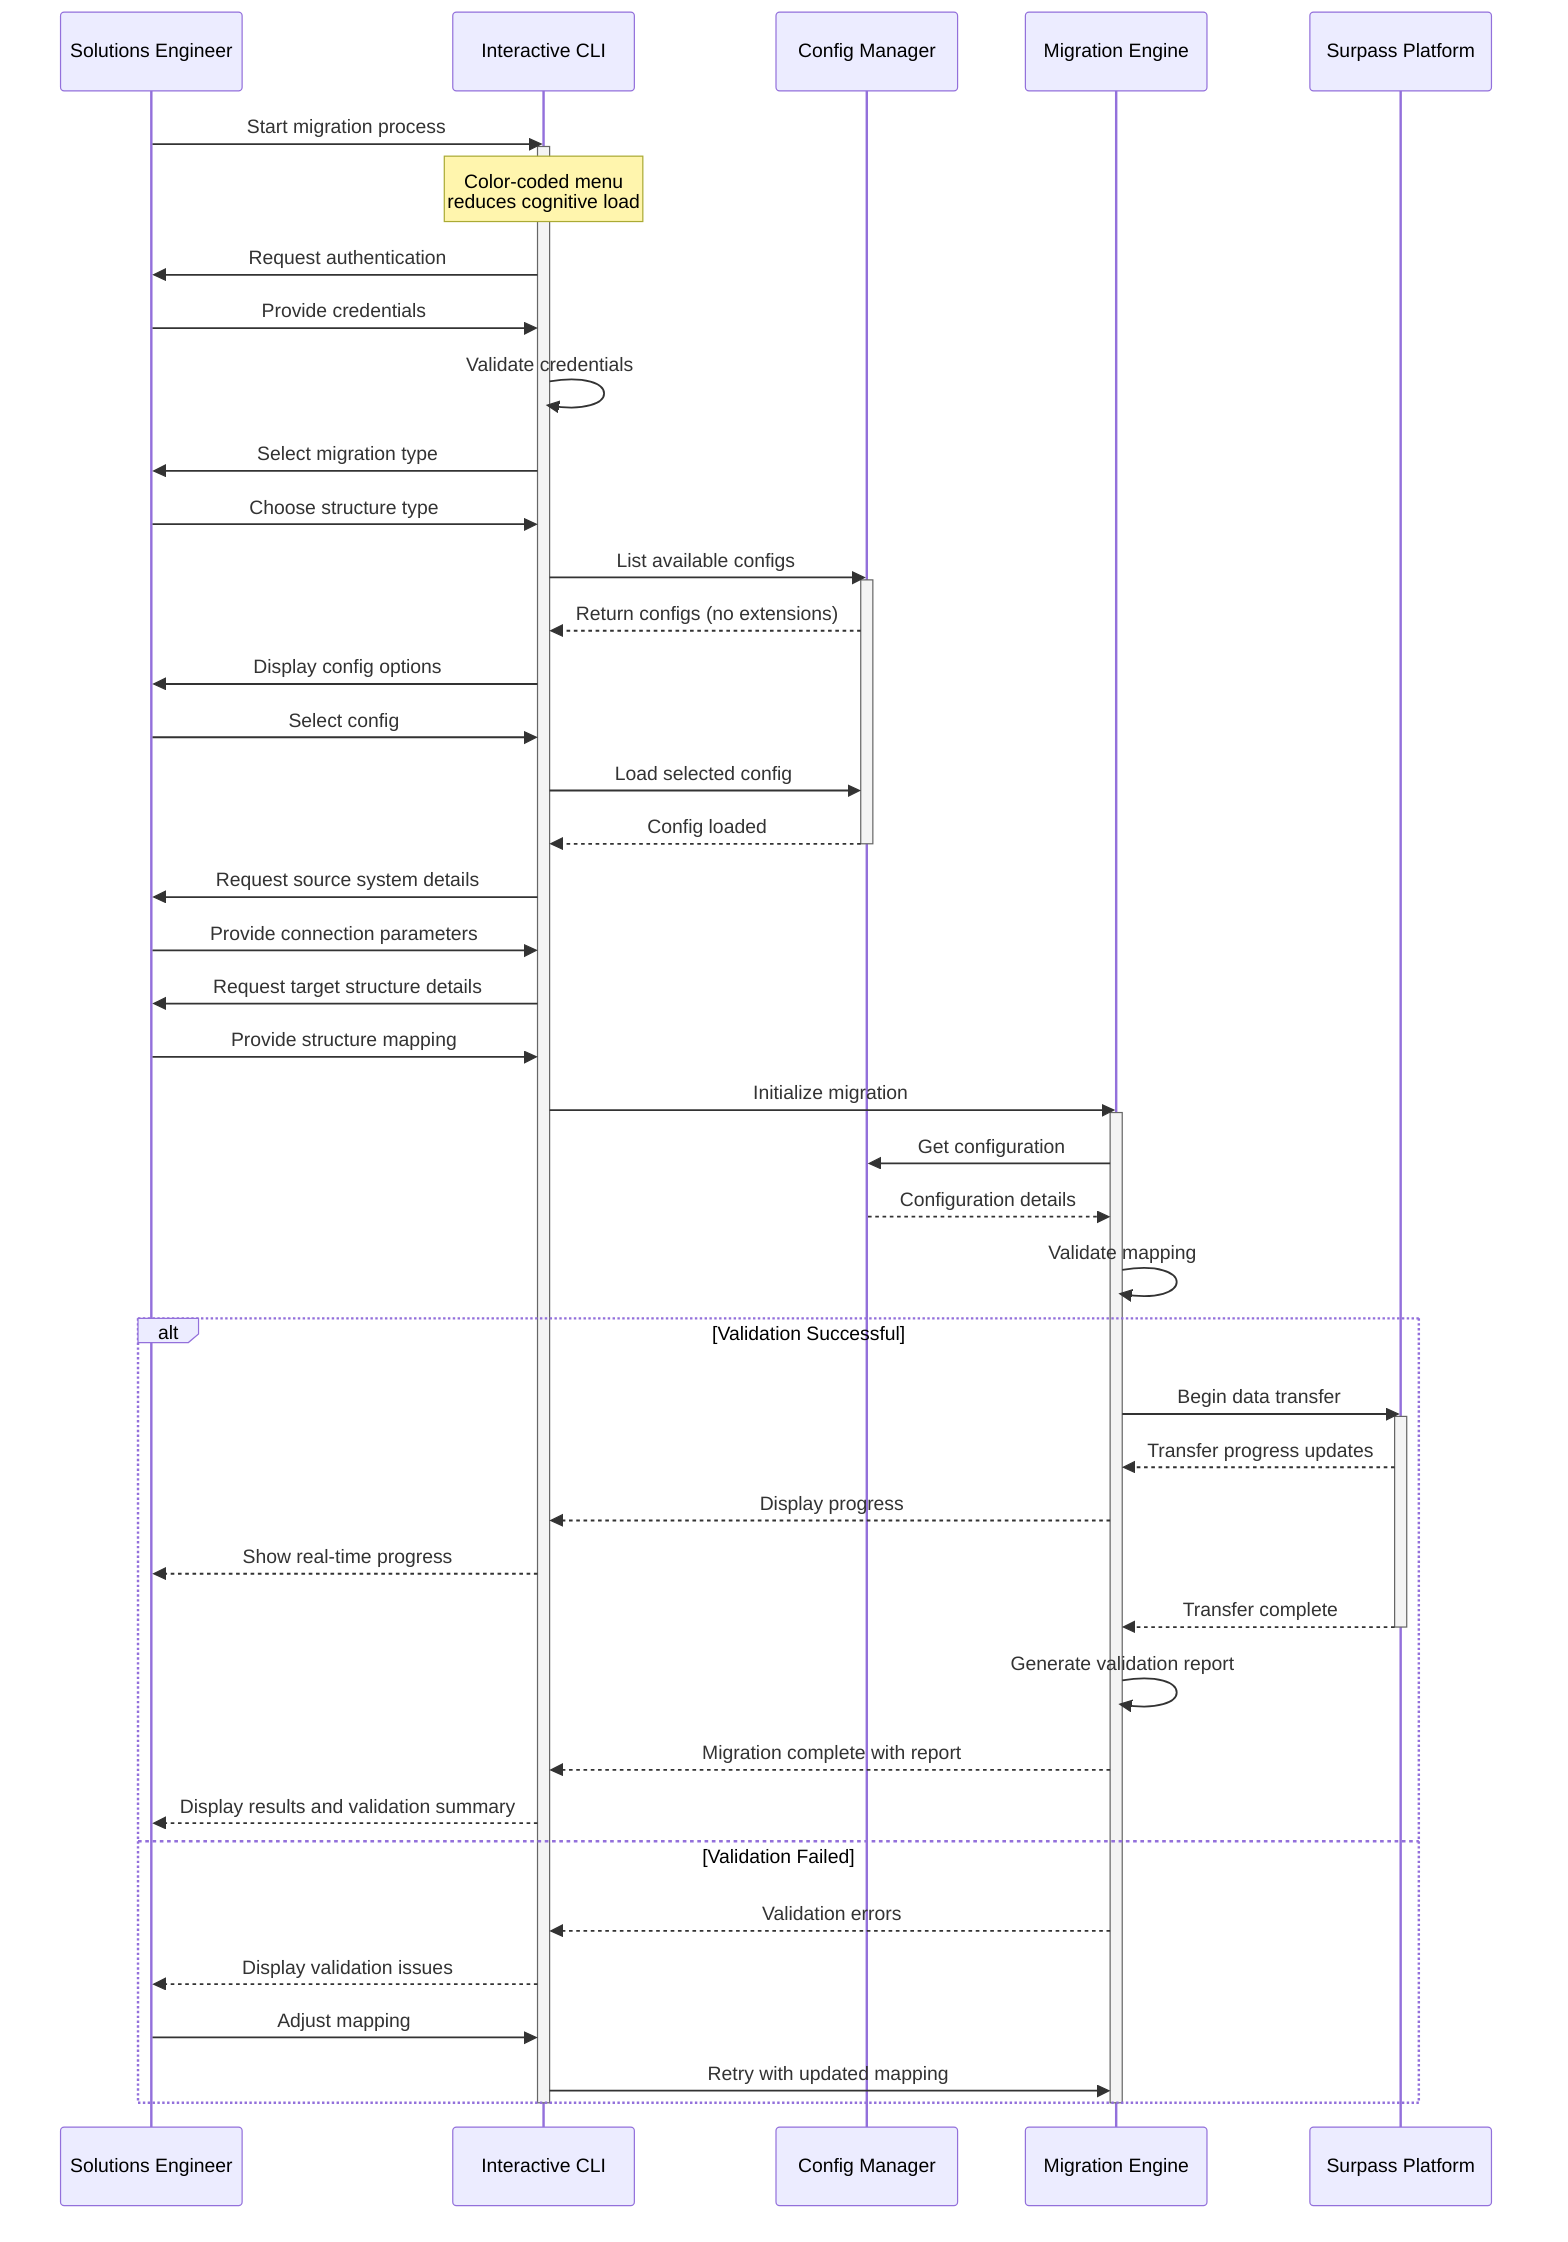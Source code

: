 sequenceDiagram
    participant SE as Solutions Engineer
    participant CLI as Interactive CLI
    participant Config as Config Manager
    participant Migration as Migration Engine
    participant Surpass as Surpass Platform
    
    SE->>CLI: Start migration process
    activate CLI
    Note over CLI: Color-coded menu<br/>reduces cognitive load
    
    CLI->>SE: Request authentication
    SE->>CLI: Provide credentials
    CLI->>CLI: Validate credentials
    
    CLI->>SE: Select migration type
    SE->>CLI: Choose structure type
    
    CLI->>Config: List available configs
    activate Config
    Config-->>CLI: Return configs (no extensions)
    CLI->>SE: Display config options
    SE->>CLI: Select config
    
    CLI->>Config: Load selected config
    Config-->>CLI: Config loaded
    deactivate Config
    
    CLI->>SE: Request source system details
    SE->>CLI: Provide connection parameters
    
    CLI->>SE: Request target structure details
    SE->>CLI: Provide structure mapping
    
    CLI->>Migration: Initialize migration
    activate Migration
    Migration->>Config: Get configuration
    Config-->>Migration: Configuration details
    
    Migration->>Migration: Validate mapping
    
    alt Validation Successful
        Migration->>Surpass: Begin data transfer
        activate Surpass
        Surpass-->>Migration: Transfer progress updates
        Migration-->>CLI: Display progress
        CLI-->>SE: Show real-time progress
        Surpass-->>Migration: Transfer complete
        deactivate Surpass
        
        Migration->>Migration: Generate validation report
        Migration-->>CLI: Migration complete with report
        CLI-->>SE: Display results and validation summary
    else Validation Failed
        Migration-->>CLI: Validation errors
        CLI-->>SE: Display validation issues
        SE->>CLI: Adjust mapping
        CLI->>Migration: Retry with updated mapping
    end
    
    deactivate Migration
    deactivate CLI